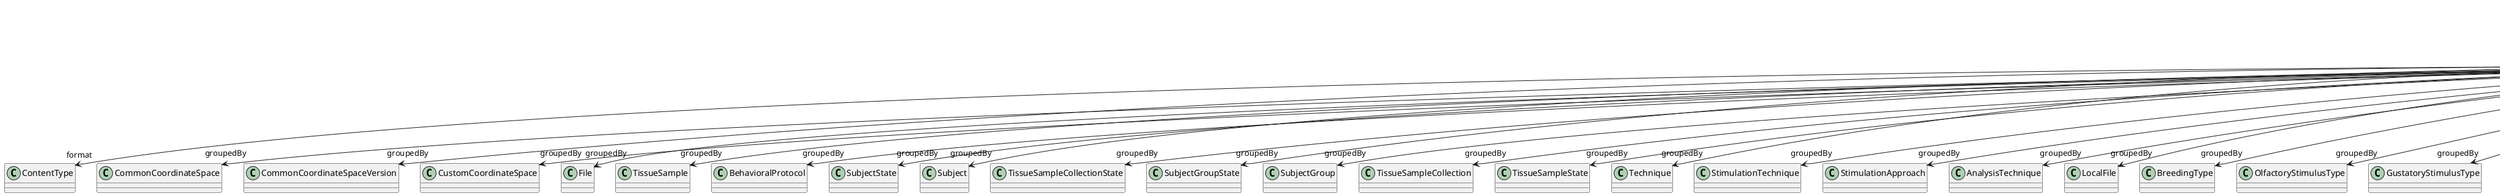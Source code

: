 @startuml
class FileBundle {
+contentDescription
+format
+groupedBy
+groupingType
+hash
+isPartOf
+name
+storageSize

}
FileBundle -d-> "format" ContentType
FileBundle -d-> "groupedBy" CommonCoordinateSpace
FileBundle -d-> "groupedBy" CommonCoordinateSpaceVersion
FileBundle -d-> "groupedBy" CustomCoordinateSpace
FileBundle -d-> "groupedBy" FileBundle
FileBundle -d-> "groupedBy" File
FileBundle -d-> "groupedBy" TissueSample
FileBundle -d-> "groupedBy" BehavioralProtocol
FileBundle -d-> "groupedBy" SubjectState
FileBundle -d-> "groupedBy" Subject
FileBundle -d-> "groupedBy" TissueSampleCollectionState
FileBundle -d-> "groupedBy" SubjectGroupState
FileBundle -d-> "groupedBy" SubjectGroup
FileBundle -d-> "groupedBy" TissueSampleCollection
FileBundle -d-> "groupedBy" TissueSampleState
FileBundle -d-> "groupedBy" Technique
FileBundle -d-> "groupedBy" StimulationTechnique
FileBundle -d-> "groupedBy" StimulationApproach
FileBundle -d-> "groupedBy" AnalysisTechnique
FileBundle -d-> "groupedBy" LocalFile
FileBundle -d-> "groupedBy" BreedingType
FileBundle -d-> "groupedBy" OlfactoryStimulusType
FileBundle -d-> "groupedBy" GustatoryStimulusType
FileBundle -d-> "groupedBy" BiologicalOrder
FileBundle -d-> "groupedBy" TermSuggestion
FileBundle -d-> "groupedBy" Disease
FileBundle -d-> "groupedBy" AuditoryStimulusType
FileBundle -d-> "groupedBy" SubcellularEntity
FileBundle -d-> "groupedBy" CellCultureType
FileBundle -d-> "groupedBy" Species
FileBundle -d-> "groupedBy" UBERONParcellation
FileBundle -d-> "groupedBy" MolecularEntity
FileBundle -d-> "groupedBy" ElectricalStimulusType
FileBundle -d-> "groupedBy" GeneticStrainType
FileBundle -d-> "groupedBy" OrganismSystem
FileBundle -d-> "groupedBy" Organ
FileBundle -d-> "groupedBy" OpticalStimulusType
FileBundle -d-> "groupedBy" DiseaseModel
FileBundle -d-> "groupedBy" VisualStimulusType
FileBundle -d-> "groupedBy" Handedness
FileBundle -d-> "groupedBy" CellType
FileBundle -d-> "groupedBy" BiologicalSex
FileBundle -d-> "groupedBy" OrganismSubstance
FileBundle -d-> "groupedBy" TactileStimulusType
FileBundle -d-> "groupedBy" ParcellationEntityVersion
FileBundle -d-> "groupedBy" ParcellationEntity
FileBundle -d-> "groupedBy" CustomAnatomicalEntity
FileBundle -d-> "groupingType" FileBundleGrouping
FileBundle -d-> "hash" Hash
FileBundle -d-> "isPartOf" FileBundle
FileBundle -d-> "isPartOf" FileRepository
FileBundle -d-> "storageSize" QuantitativeValue

@enduml